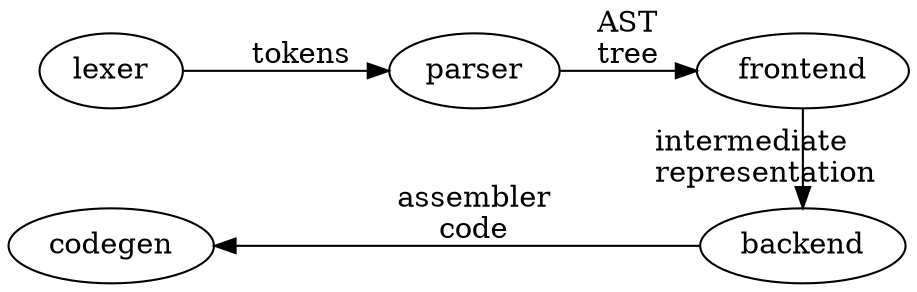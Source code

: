 digraph {
rankdir=LR;
{rank=same lexer codegen}
{rank=same frontend backend}
lexer -> parser [label="tokens"];
parser -> frontend [label="AST\ltree"];
frontend -> backend [label="intermediate\lrepresentation"];
backend -> codegen [label="assembler\lcode"];
}